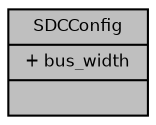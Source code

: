 digraph "SDCConfig"
{
  bgcolor="transparent";
  edge [fontname="Helvetica",fontsize="8",labelfontname="Helvetica",labelfontsize="8"];
  node [fontname="Helvetica",fontsize="8",shape=record];
  Node1 [label="{SDCConfig\n|+ bus_width\l|}",height=0.2,width=0.4,color="black", fillcolor="grey75", style="filled", fontcolor="black"];
}
